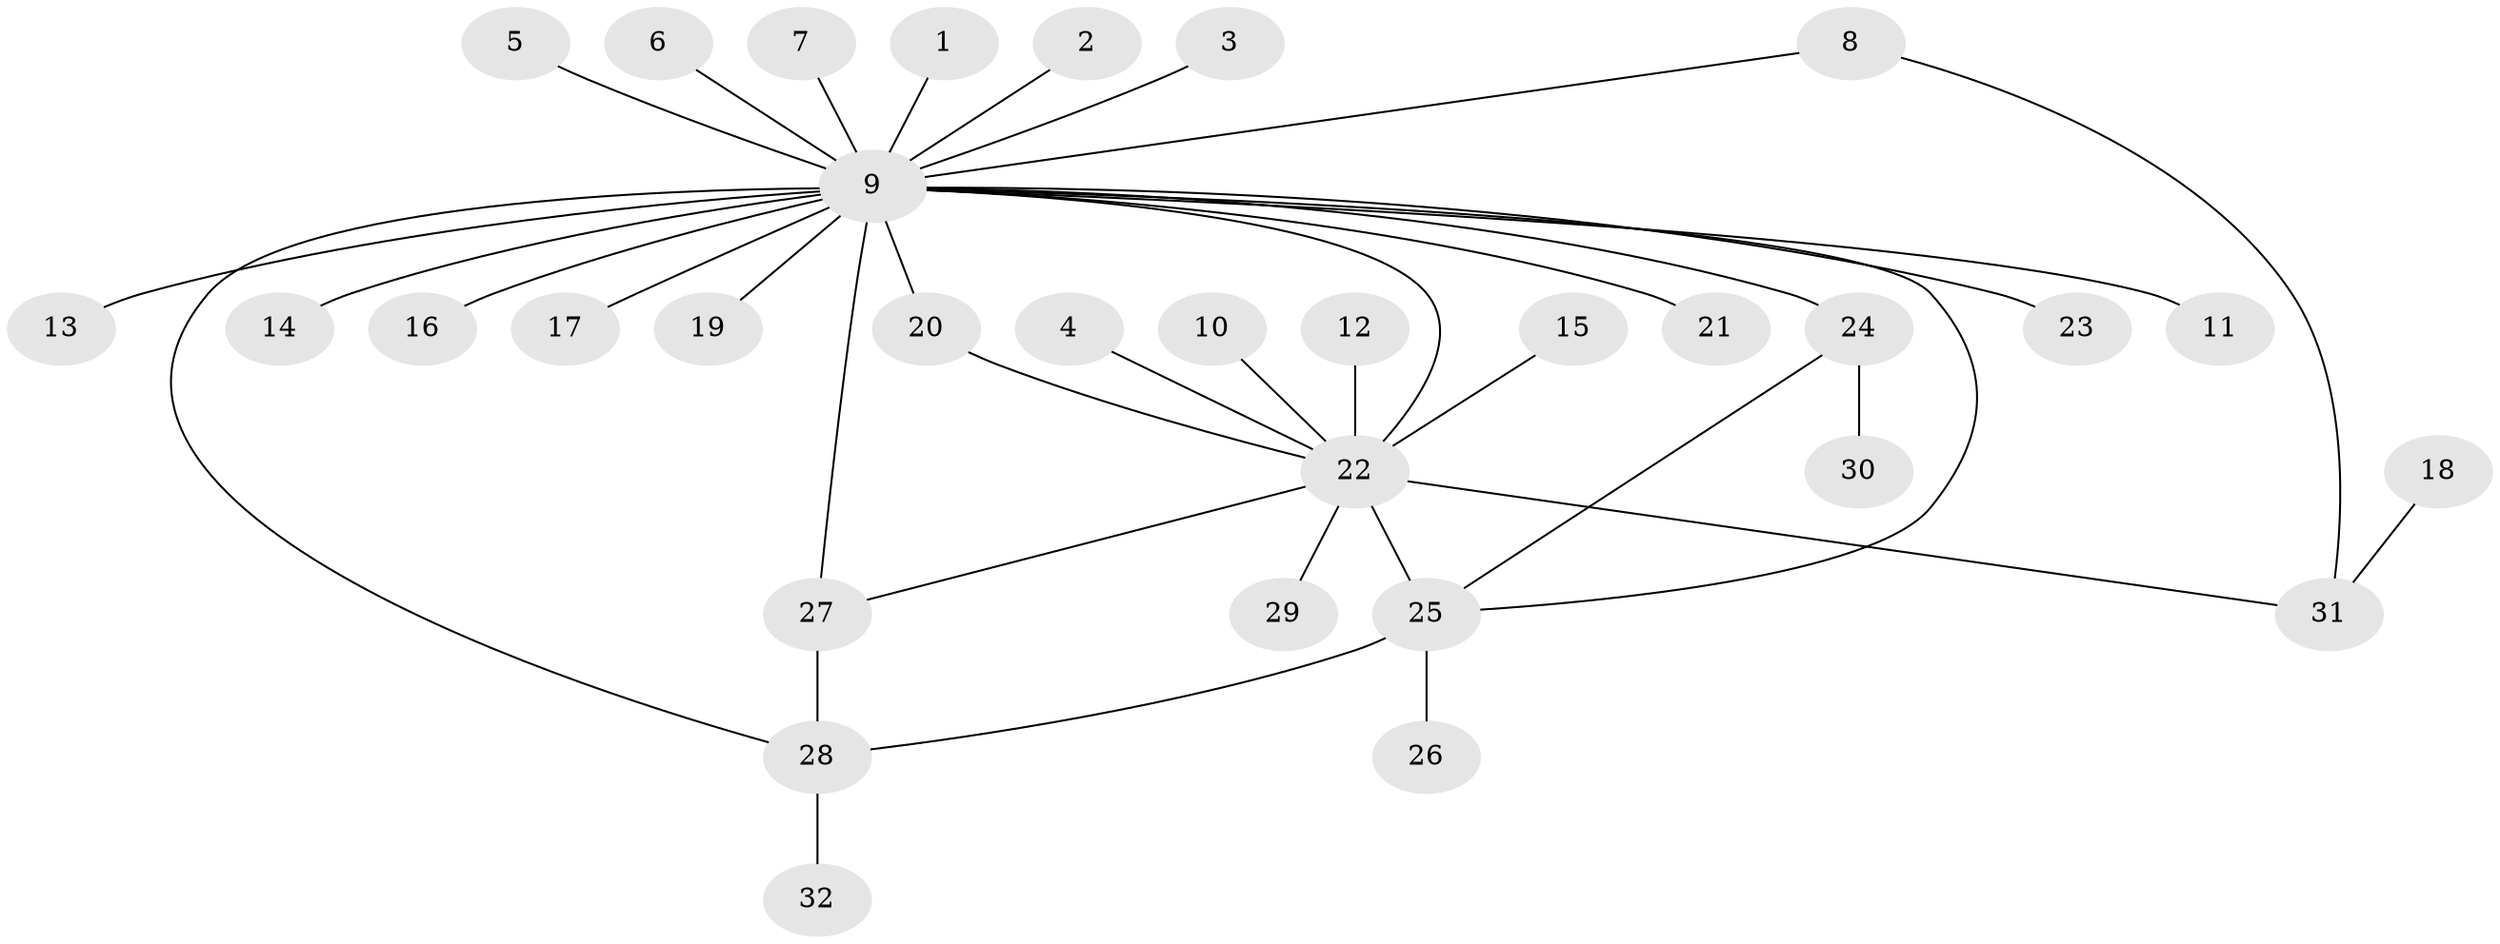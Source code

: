 // original degree distribution, {10: 0.015873015873015872, 3: 0.1746031746031746, 2: 0.1746031746031746, 24: 0.015873015873015872, 1: 0.5555555555555556, 4: 0.015873015873015872, 6: 0.015873015873015872, 5: 0.031746031746031744}
// Generated by graph-tools (version 1.1) at 2025/49/03/09/25 03:49:47]
// undirected, 32 vertices, 38 edges
graph export_dot {
graph [start="1"]
  node [color=gray90,style=filled];
  1;
  2;
  3;
  4;
  5;
  6;
  7;
  8;
  9;
  10;
  11;
  12;
  13;
  14;
  15;
  16;
  17;
  18;
  19;
  20;
  21;
  22;
  23;
  24;
  25;
  26;
  27;
  28;
  29;
  30;
  31;
  32;
  1 -- 9 [weight=1.0];
  2 -- 9 [weight=1.0];
  3 -- 9 [weight=1.0];
  4 -- 22 [weight=1.0];
  5 -- 9 [weight=1.0];
  6 -- 9 [weight=1.0];
  7 -- 9 [weight=1.0];
  8 -- 9 [weight=1.0];
  8 -- 31 [weight=1.0];
  9 -- 11 [weight=1.0];
  9 -- 13 [weight=1.0];
  9 -- 14 [weight=1.0];
  9 -- 16 [weight=1.0];
  9 -- 17 [weight=1.0];
  9 -- 19 [weight=1.0];
  9 -- 20 [weight=1.0];
  9 -- 21 [weight=1.0];
  9 -- 22 [weight=1.0];
  9 -- 23 [weight=1.0];
  9 -- 24 [weight=1.0];
  9 -- 25 [weight=1.0];
  9 -- 27 [weight=2.0];
  9 -- 28 [weight=1.0];
  10 -- 22 [weight=1.0];
  12 -- 22 [weight=1.0];
  15 -- 22 [weight=1.0];
  18 -- 31 [weight=1.0];
  20 -- 22 [weight=1.0];
  22 -- 25 [weight=2.0];
  22 -- 27 [weight=1.0];
  22 -- 29 [weight=1.0];
  22 -- 31 [weight=1.0];
  24 -- 25 [weight=1.0];
  24 -- 30 [weight=1.0];
  25 -- 26 [weight=1.0];
  25 -- 28 [weight=1.0];
  27 -- 28 [weight=1.0];
  28 -- 32 [weight=1.0];
}
